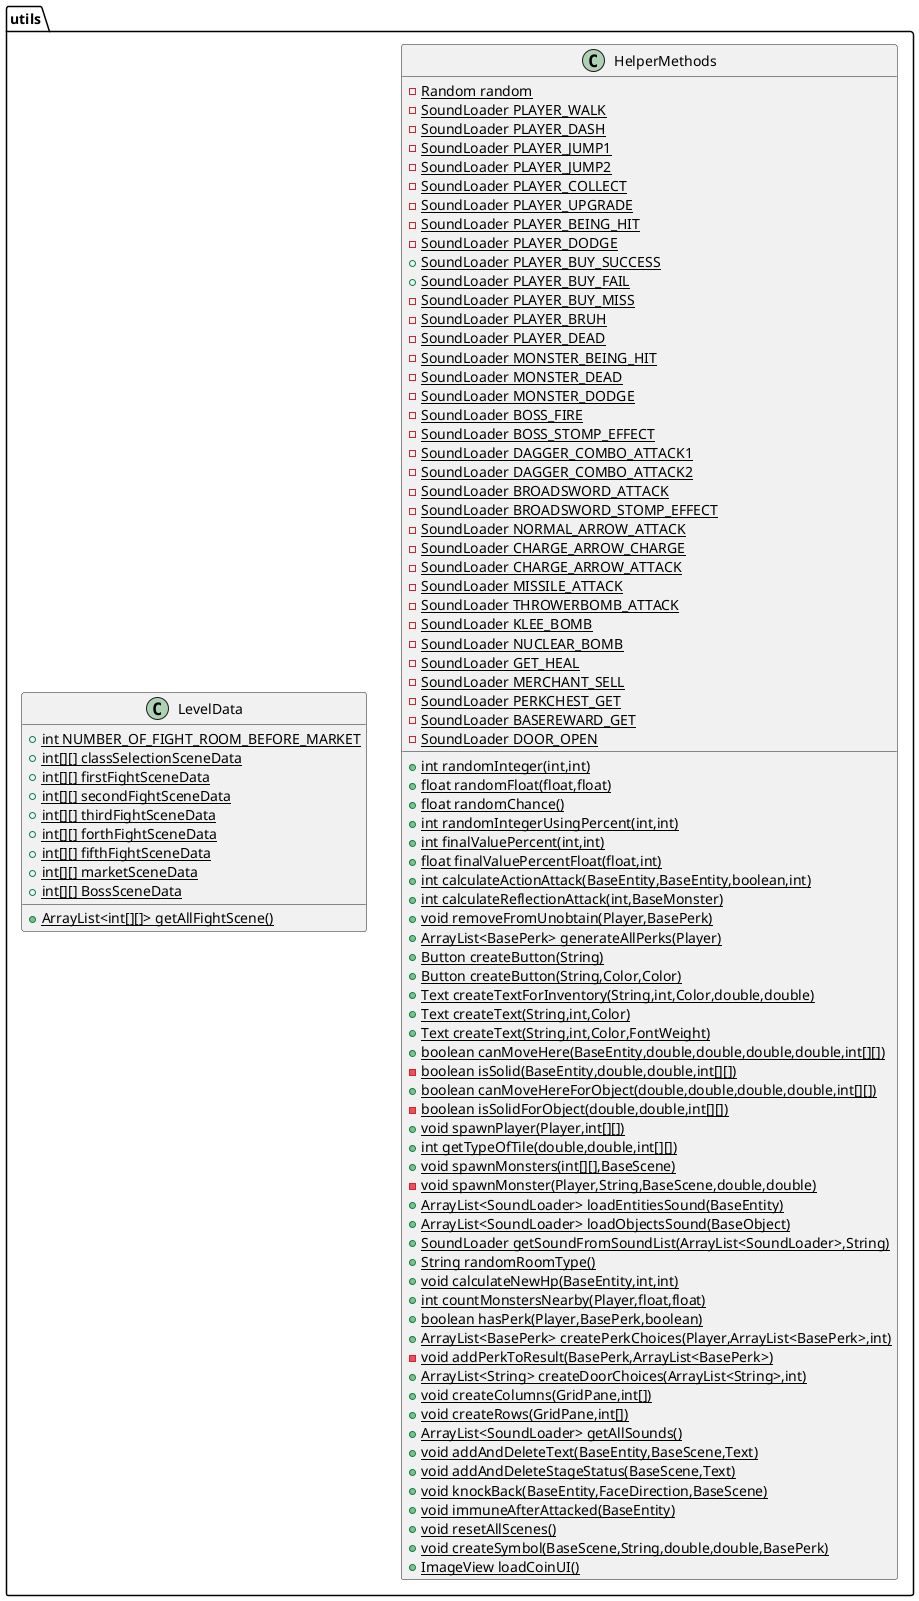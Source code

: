 @startuml
class utils.HelperMethods {
- {static} Random random
- {static} SoundLoader PLAYER_WALK
- {static} SoundLoader PLAYER_DASH
- {static} SoundLoader PLAYER_JUMP1
- {static} SoundLoader PLAYER_JUMP2
- {static} SoundLoader PLAYER_COLLECT
- {static} SoundLoader PLAYER_UPGRADE
- {static} SoundLoader PLAYER_BEING_HIT
- {static} SoundLoader PLAYER_DODGE
+ {static} SoundLoader PLAYER_BUY_SUCCESS
+ {static} SoundLoader PLAYER_BUY_FAIL
- {static} SoundLoader PLAYER_BUY_MISS
- {static} SoundLoader PLAYER_BRUH
- {static} SoundLoader PLAYER_DEAD
- {static} SoundLoader MONSTER_BEING_HIT
- {static} SoundLoader MONSTER_DEAD
- {static} SoundLoader MONSTER_DODGE
- {static} SoundLoader BOSS_FIRE
- {static} SoundLoader BOSS_STOMP_EFFECT
- {static} SoundLoader DAGGER_COMBO_ATTACK1
- {static} SoundLoader DAGGER_COMBO_ATTACK2
- {static} SoundLoader BROADSWORD_ATTACK
- {static} SoundLoader BROADSWORD_STOMP_EFFECT
- {static} SoundLoader NORMAL_ARROW_ATTACK
- {static} SoundLoader CHARGE_ARROW_CHARGE
- {static} SoundLoader CHARGE_ARROW_ATTACK
- {static} SoundLoader MISSILE_ATTACK
- {static} SoundLoader THROWERBOMB_ATTACK
- {static} SoundLoader KLEE_BOMB
- {static} SoundLoader NUCLEAR_BOMB
- {static} SoundLoader GET_HEAL
- {static} SoundLoader MERCHANT_SELL
- {static} SoundLoader PERKCHEST_GET
- {static} SoundLoader BASEREWARD_GET
- {static} SoundLoader DOOR_OPEN
+ {static} int randomInteger(int,int)
+ {static} float randomFloat(float,float)
+ {static} float randomChance()
+ {static} int randomIntegerUsingPercent(int,int)
+ {static} int finalValuePercent(int,int)
+ {static} float finalValuePercentFloat(float,int)
+ {static} int calculateActionAttack(BaseEntity,BaseEntity,boolean,int)
+ {static} int calculateReflectionAttack(int,BaseMonster)
+ {static} void removeFromUnobtain(Player,BasePerk)
+ {static} ArrayList<BasePerk> generateAllPerks(Player)
+ {static} Button createButton(String)
+ {static} Button createButton(String,Color,Color)
+ {static} Text createTextForInventory(String,int,Color,double,double)
+ {static} Text createText(String,int,Color)
+ {static} Text createText(String,int,Color,FontWeight)
+ {static} boolean canMoveHere(BaseEntity,double,double,double,double,int[][])
- {static} boolean isSolid(BaseEntity,double,double,int[][])
+ {static} boolean canMoveHereForObject(double,double,double,double,int[][])
- {static} boolean isSolidForObject(double,double,int[][])
+ {static} void spawnPlayer(Player,int[][])
+ {static} int getTypeOfTile(double,double,int[][])
+ {static} void spawnMonsters(int[][],BaseScene)
- {static} void spawnMonster(Player,String,BaseScene,double,double)
+ {static} ArrayList<SoundLoader> loadEntitiesSound(BaseEntity)
+ {static} ArrayList<SoundLoader> loadObjectsSound(BaseObject)
+ {static} SoundLoader getSoundFromSoundList(ArrayList<SoundLoader>,String)
+ {static} String randomRoomType()
+ {static} void calculateNewHp(BaseEntity,int,int)
+ {static} int countMonstersNearby(Player,float,float)
+ {static} boolean hasPerk(Player,BasePerk,boolean)
+ {static} ArrayList<BasePerk> createPerkChoices(Player,ArrayList<BasePerk>,int)
- {static} void addPerkToResult(BasePerk,ArrayList<BasePerk>)
+ {static} ArrayList<String> createDoorChoices(ArrayList<String>,int)
+ {static} void createColumns(GridPane,int[])
+ {static} void createRows(GridPane,int[])
+ {static} ArrayList<SoundLoader> getAllSounds()
+ {static} void addAndDeleteText(BaseEntity,BaseScene,Text)
+ {static} void addAndDeleteStageStatus(BaseScene,Text)
+ {static} void knockBack(BaseEntity,FaceDirection,BaseScene)
+ {static} void immuneAfterAttacked(BaseEntity)
+ {static} void resetAllScenes()
+ {static} void createSymbol(BaseScene,String,double,double,BasePerk)
+ {static} ImageView loadCoinUI()
}


class utils.LevelData {
+ {static} int NUMBER_OF_FIGHT_ROOM_BEFORE_MARKET
+ {static} int[][] classSelectionSceneData
+ {static} int[][] firstFightSceneData
+ {static} int[][] secondFightSceneData
+ {static} int[][] thirdFightSceneData
+ {static} int[][] forthFightSceneData
+ {static} int[][] fifthFightSceneData
+ {static} int[][] marketSceneData
+ {static} int[][] BossSceneData
+ {static} ArrayList<int[][]> getAllFightScene()
}


@enduml